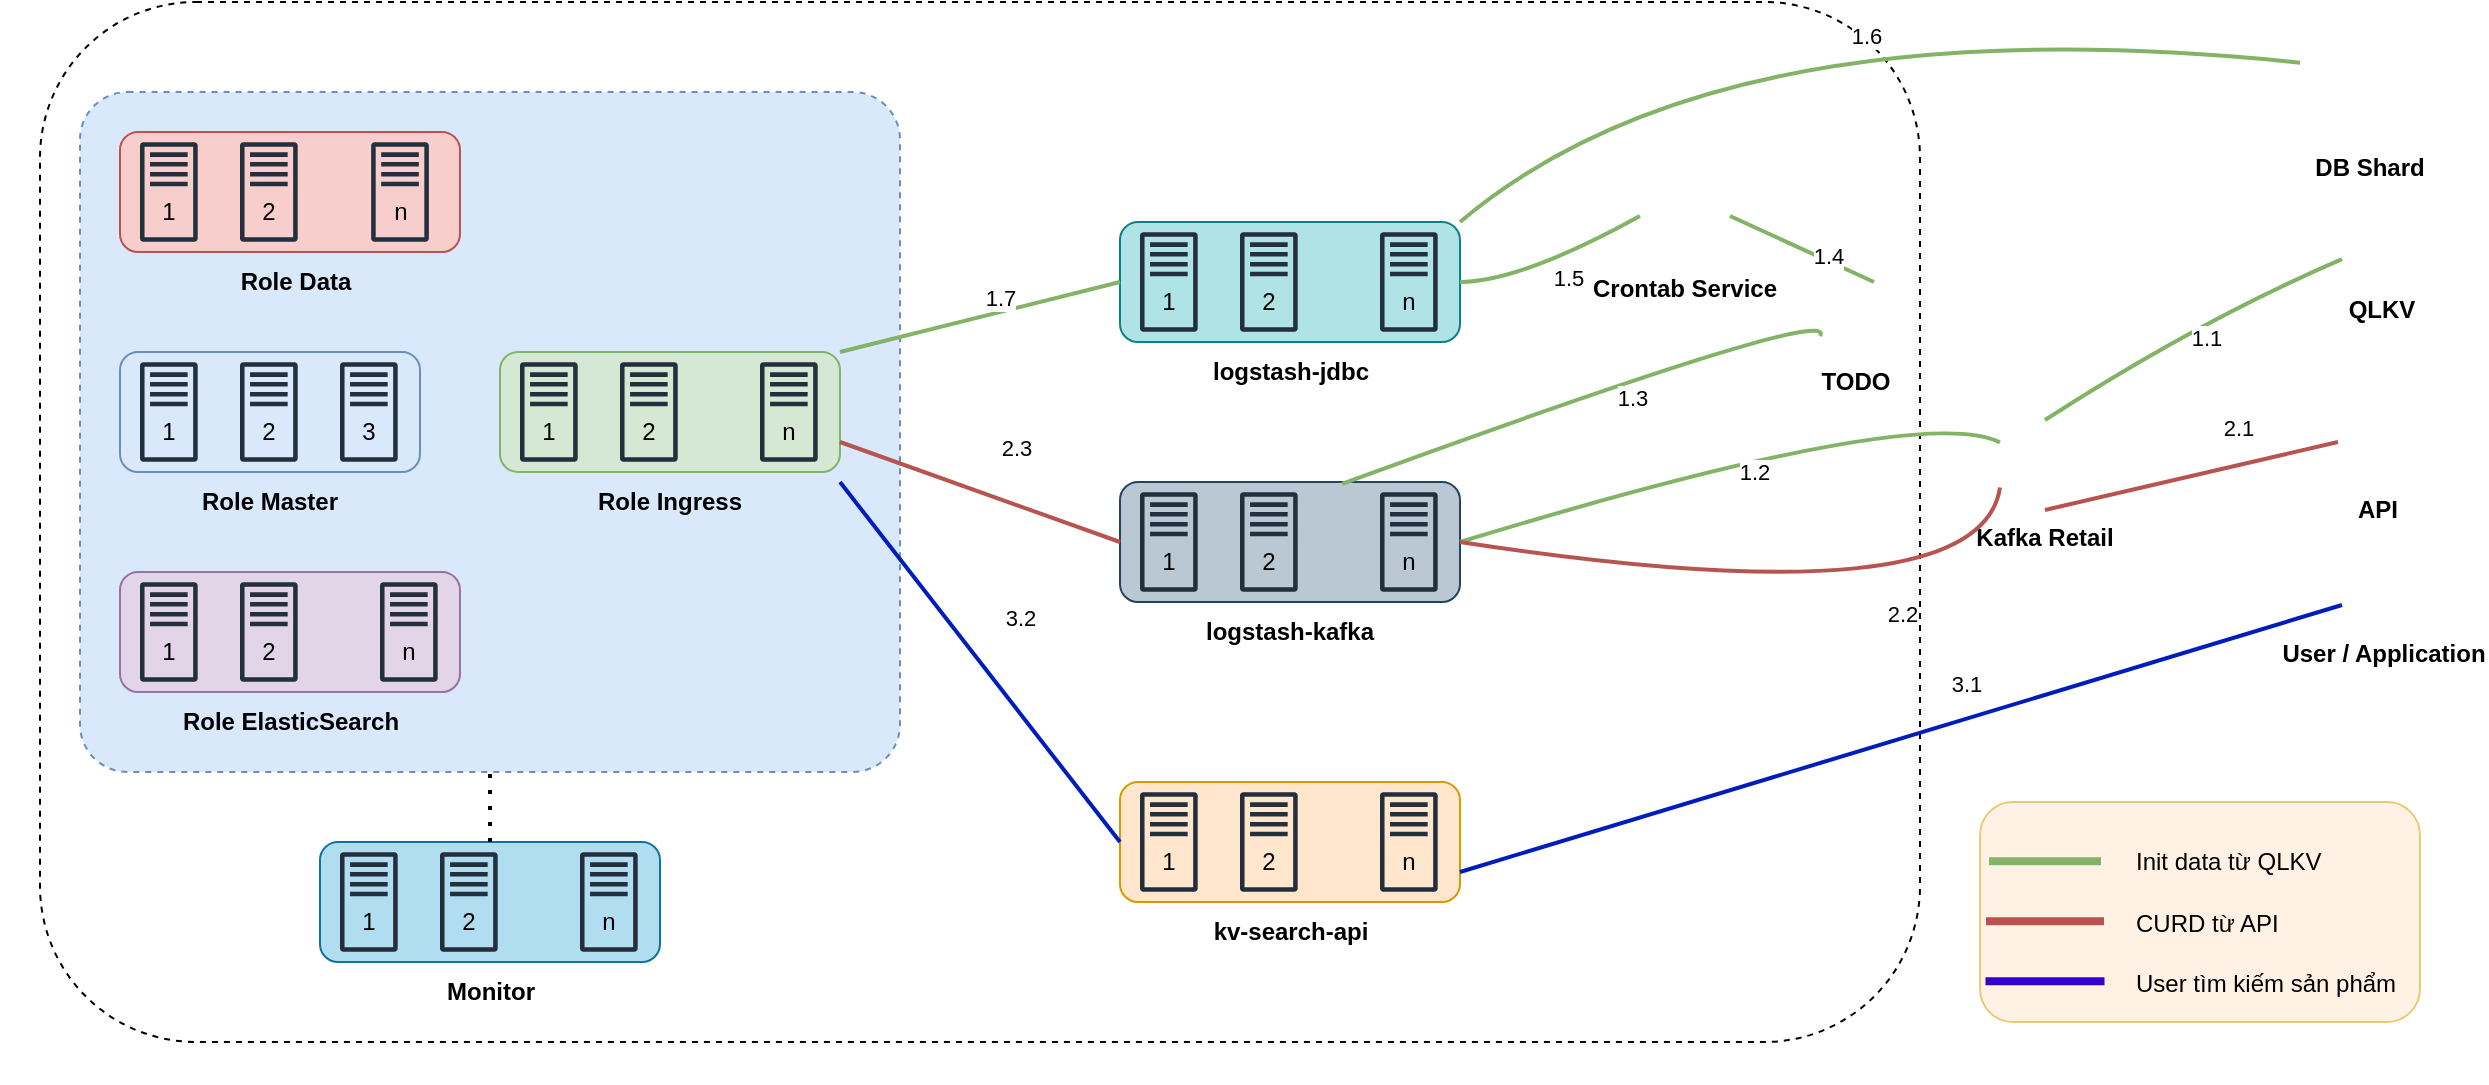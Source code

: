 <mxfile version="24.8.3" pages="2">
  <diagram name="Infrastructure" id="tSw_nZBupSeZd47YfLvn">
    <mxGraphModel dx="1661" dy="2066" grid="0" gridSize="10" guides="1" tooltips="1" connect="1" arrows="1" fold="1" page="0" pageScale="1" pageWidth="827" pageHeight="1169" math="0" shadow="0">
      <root>
        <mxCell id="0" />
        <mxCell id="1" parent="0" />
        <mxCell id="2Rco2yREbGb82YImQav0-1" value="" style="rounded=1;whiteSpace=wrap;html=1;fillColor=#ffe6cc;strokeColor=#d79b00;opacity=50;" vertex="1" parent="1">
          <mxGeometry x="1040" y="-660" width="220" height="110" as="geometry" />
        </mxCell>
        <mxCell id="RZtxnzY7pTyppZoMO2vo-1" value="" style="rounded=1;whiteSpace=wrap;html=1;dashed=1;fillColor=none;" parent="1" vertex="1">
          <mxGeometry x="70" y="-1060" width="940" height="520" as="geometry" />
        </mxCell>
        <mxCell id="KHzdXOkS118kzX2NRqfI-4" value="" style="rounded=1;whiteSpace=wrap;html=1;dashed=1;arcSize=7;fillColor=#dae8fc;strokeColor=#6c8ebf;" parent="1" vertex="1">
          <mxGeometry x="90" y="-1015" width="410" height="340" as="geometry" />
        </mxCell>
        <mxCell id="8OtFmosBrlprI2sc53SW-31" value="" style="group" parent="1" vertex="1" connectable="0">
          <mxGeometry x="110" y="-995" width="180" height="90" as="geometry" />
        </mxCell>
        <mxCell id="8OtFmosBrlprI2sc53SW-26" value="" style="rounded=1;whiteSpace=wrap;html=1;fillColor=#f8cecc;strokeColor=#b85450;container=0;" parent="8OtFmosBrlprI2sc53SW-31" vertex="1">
          <mxGeometry width="170" height="60" as="geometry" />
        </mxCell>
        <mxCell id="8OtFmosBrlprI2sc53SW-10" value="" style="sketch=0;outlineConnect=0;fontColor=#232F3E;gradientColor=none;fillColor=#232F3D;strokeColor=none;dashed=0;verticalLabelPosition=bottom;verticalAlign=top;align=center;html=1;fontSize=12;fontStyle=0;aspect=fixed;pointerEvents=1;shape=mxgraph.aws4.traditional_server;container=0;" parent="8OtFmosBrlprI2sc53SW-31" vertex="1">
          <mxGeometry x="60" y="5" width="28.85" height="50" as="geometry" />
        </mxCell>
        <mxCell id="8OtFmosBrlprI2sc53SW-18" value="2" style="text;html=1;align=center;verticalAlign=middle;whiteSpace=wrap;rounded=0;container=0;" parent="8OtFmosBrlprI2sc53SW-31" vertex="1">
          <mxGeometry x="62.92" y="25" width="23" height="30" as="geometry" />
        </mxCell>
        <mxCell id="8OtFmosBrlprI2sc53SW-27" value="Role Data" style="text;html=1;align=center;verticalAlign=middle;whiteSpace=wrap;rounded=0;fontStyle=1" parent="8OtFmosBrlprI2sc53SW-31" vertex="1">
          <mxGeometry x="50.0" y="60" width="75.58" height="30" as="geometry" />
        </mxCell>
        <mxCell id="8OtFmosBrlprI2sc53SW-11" value="" style="sketch=0;outlineConnect=0;fontColor=#232F3E;gradientColor=none;fillColor=#232F3D;strokeColor=none;dashed=0;verticalLabelPosition=bottom;verticalAlign=top;align=center;html=1;fontSize=12;fontStyle=0;aspect=fixed;pointerEvents=1;shape=mxgraph.aws4.traditional_server;container=0;" parent="8OtFmosBrlprI2sc53SW-31" vertex="1">
          <mxGeometry x="10" y="5" width="28.85" height="50" as="geometry" />
        </mxCell>
        <mxCell id="8OtFmosBrlprI2sc53SW-12" value="" style="sketch=0;outlineConnect=0;fontColor=#232F3E;gradientColor=none;fillColor=#232F3D;strokeColor=none;dashed=0;verticalLabelPosition=bottom;verticalAlign=top;align=center;html=1;fontSize=12;fontStyle=0;aspect=fixed;pointerEvents=1;shape=mxgraph.aws4.traditional_server;container=0;" parent="8OtFmosBrlprI2sc53SW-31" vertex="1">
          <mxGeometry x="125.58" y="5" width="28.85" height="50" as="geometry" />
        </mxCell>
        <mxCell id="8OtFmosBrlprI2sc53SW-19" value="n" style="text;html=1;align=center;verticalAlign=middle;whiteSpace=wrap;rounded=0;container=0;" parent="8OtFmosBrlprI2sc53SW-31" vertex="1">
          <mxGeometry x="128.5" y="25" width="23" height="30" as="geometry" />
        </mxCell>
        <mxCell id="8OtFmosBrlprI2sc53SW-17" value="1" style="text;html=1;align=center;verticalAlign=middle;whiteSpace=wrap;rounded=0;container=0;" parent="8OtFmosBrlprI2sc53SW-31" vertex="1">
          <mxGeometry x="12.93" y="25" width="23" height="30" as="geometry" />
        </mxCell>
        <mxCell id="8OtFmosBrlprI2sc53SW-33" value="" style="group" parent="1" vertex="1" connectable="0">
          <mxGeometry x="300" y="-885" width="170" height="90" as="geometry" />
        </mxCell>
        <mxCell id="8OtFmosBrlprI2sc53SW-8" value="Role Ingress" style="text;html=1;align=center;verticalAlign=middle;whiteSpace=wrap;rounded=0;fontStyle=1" parent="8OtFmosBrlprI2sc53SW-33" vertex="1">
          <mxGeometry x="47.21" y="60" width="75.58" height="30" as="geometry" />
        </mxCell>
        <mxCell id="8OtFmosBrlprI2sc53SW-7" value="" style="rounded=1;whiteSpace=wrap;html=1;fillColor=#d5e8d4;strokeColor=#82b366;" parent="8OtFmosBrlprI2sc53SW-33" vertex="1">
          <mxGeometry width="170" height="60" as="geometry" />
        </mxCell>
        <mxCell id="8OtFmosBrlprI2sc53SW-1" value="" style="sketch=0;outlineConnect=0;fontColor=#232F3E;gradientColor=none;fillColor=#232F3D;strokeColor=none;dashed=0;verticalLabelPosition=bottom;verticalAlign=top;align=center;html=1;fontSize=12;fontStyle=0;aspect=fixed;pointerEvents=1;shape=mxgraph.aws4.traditional_server;" parent="8OtFmosBrlprI2sc53SW-33" vertex="1">
          <mxGeometry x="10.0" y="5" width="28.85" height="50" as="geometry" />
        </mxCell>
        <mxCell id="8OtFmosBrlprI2sc53SW-3" value="" style="sketch=0;outlineConnect=0;fontColor=#232F3E;gradientColor=none;fillColor=#232F3D;strokeColor=none;dashed=0;verticalLabelPosition=bottom;verticalAlign=top;align=center;html=1;fontSize=12;fontStyle=0;aspect=fixed;pointerEvents=1;shape=mxgraph.aws4.traditional_server;" parent="8OtFmosBrlprI2sc53SW-33" vertex="1">
          <mxGeometry x="60.0" y="5" width="28.85" height="50" as="geometry" />
        </mxCell>
        <mxCell id="8OtFmosBrlprI2sc53SW-4" value="" style="sketch=0;outlineConnect=0;fontColor=#232F3E;gradientColor=none;fillColor=#232F3D;strokeColor=none;dashed=0;verticalLabelPosition=bottom;verticalAlign=top;align=center;html=1;fontSize=12;fontStyle=0;aspect=fixed;pointerEvents=1;shape=mxgraph.aws4.traditional_server;" parent="8OtFmosBrlprI2sc53SW-33" vertex="1">
          <mxGeometry x="130" y="5" width="28.85" height="50" as="geometry" />
        </mxCell>
        <mxCell id="8OtFmosBrlprI2sc53SW-28" value="1" style="text;html=1;align=center;verticalAlign=middle;whiteSpace=wrap;rounded=0;" parent="8OtFmosBrlprI2sc53SW-33" vertex="1">
          <mxGeometry x="12.92" y="25" width="23" height="30" as="geometry" />
        </mxCell>
        <mxCell id="8OtFmosBrlprI2sc53SW-29" value="2" style="text;html=1;align=center;verticalAlign=middle;whiteSpace=wrap;rounded=0;" parent="8OtFmosBrlprI2sc53SW-33" vertex="1">
          <mxGeometry x="62.92" y="25" width="23" height="30" as="geometry" />
        </mxCell>
        <mxCell id="8OtFmosBrlprI2sc53SW-30" value="n" style="text;html=1;align=center;verticalAlign=middle;whiteSpace=wrap;rounded=0;" parent="8OtFmosBrlprI2sc53SW-33" vertex="1">
          <mxGeometry x="132.93" y="25" width="23" height="30" as="geometry" />
        </mxCell>
        <mxCell id="Txqnq7B-p5NhJyi0DV6z-1" value="" style="group" parent="1" vertex="1" connectable="0">
          <mxGeometry x="110" y="-885" width="150" height="90" as="geometry" />
        </mxCell>
        <mxCell id="Txqnq7B-p5NhJyi0DV6z-2" value="Role Master" style="text;html=1;align=center;verticalAlign=middle;whiteSpace=wrap;rounded=0;fontStyle=1" parent="Txqnq7B-p5NhJyi0DV6z-1" vertex="1">
          <mxGeometry x="37.21" y="60" width="75.58" height="30" as="geometry" />
        </mxCell>
        <mxCell id="Txqnq7B-p5NhJyi0DV6z-3" value="" style="rounded=1;whiteSpace=wrap;html=1;fillColor=#dae8fc;strokeColor=#6c8ebf;" parent="Txqnq7B-p5NhJyi0DV6z-1" vertex="1">
          <mxGeometry width="150" height="60" as="geometry" />
        </mxCell>
        <mxCell id="Txqnq7B-p5NhJyi0DV6z-4" value="" style="sketch=0;outlineConnect=0;fontColor=#232F3E;gradientColor=none;fillColor=#232F3D;strokeColor=none;dashed=0;verticalLabelPosition=bottom;verticalAlign=top;align=center;html=1;fontSize=12;fontStyle=0;aspect=fixed;pointerEvents=1;shape=mxgraph.aws4.traditional_server;" parent="Txqnq7B-p5NhJyi0DV6z-1" vertex="1">
          <mxGeometry x="10.0" y="5" width="28.85" height="50" as="geometry" />
        </mxCell>
        <mxCell id="Txqnq7B-p5NhJyi0DV6z-5" value="" style="sketch=0;outlineConnect=0;fontColor=#232F3E;gradientColor=none;fillColor=#232F3D;strokeColor=none;dashed=0;verticalLabelPosition=bottom;verticalAlign=top;align=center;html=1;fontSize=12;fontStyle=0;aspect=fixed;pointerEvents=1;shape=mxgraph.aws4.traditional_server;" parent="Txqnq7B-p5NhJyi0DV6z-1" vertex="1">
          <mxGeometry x="60.0" y="5" width="28.85" height="50" as="geometry" />
        </mxCell>
        <mxCell id="Txqnq7B-p5NhJyi0DV6z-6" value="" style="sketch=0;outlineConnect=0;fontColor=#232F3E;gradientColor=none;fillColor=#232F3D;strokeColor=none;dashed=0;verticalLabelPosition=bottom;verticalAlign=top;align=center;html=1;fontSize=12;fontStyle=0;aspect=fixed;pointerEvents=1;shape=mxgraph.aws4.traditional_server;" parent="Txqnq7B-p5NhJyi0DV6z-1" vertex="1">
          <mxGeometry x="110" y="5" width="28.85" height="50" as="geometry" />
        </mxCell>
        <mxCell id="Txqnq7B-p5NhJyi0DV6z-7" value="1" style="text;html=1;align=center;verticalAlign=middle;whiteSpace=wrap;rounded=0;" parent="Txqnq7B-p5NhJyi0DV6z-1" vertex="1">
          <mxGeometry x="12.92" y="25" width="23" height="30" as="geometry" />
        </mxCell>
        <mxCell id="Txqnq7B-p5NhJyi0DV6z-8" value="2" style="text;html=1;align=center;verticalAlign=middle;whiteSpace=wrap;rounded=0;" parent="Txqnq7B-p5NhJyi0DV6z-1" vertex="1">
          <mxGeometry x="62.92" y="25" width="23" height="30" as="geometry" />
        </mxCell>
        <mxCell id="Txqnq7B-p5NhJyi0DV6z-9" value="3" style="text;html=1;align=center;verticalAlign=middle;whiteSpace=wrap;rounded=0;" parent="Txqnq7B-p5NhJyi0DV6z-1" vertex="1">
          <mxGeometry x="112.93" y="25" width="23" height="30" as="geometry" />
        </mxCell>
        <mxCell id="Txqnq7B-p5NhJyi0DV6z-10" value="" style="group" parent="1" vertex="1" connectable="0">
          <mxGeometry x="110" y="-775" width="170" height="90" as="geometry" />
        </mxCell>
        <mxCell id="Txqnq7B-p5NhJyi0DV6z-11" value="Role ElasticSearch" style="text;html=1;align=center;verticalAlign=middle;whiteSpace=wrap;rounded=0;fontStyle=1" parent="Txqnq7B-p5NhJyi0DV6z-10" vertex="1">
          <mxGeometry x="28.61" y="60" width="112.79" height="30" as="geometry" />
        </mxCell>
        <mxCell id="Txqnq7B-p5NhJyi0DV6z-12" value="" style="rounded=1;whiteSpace=wrap;html=1;fillColor=#e1d5e7;strokeColor=#9673a6;" parent="Txqnq7B-p5NhJyi0DV6z-10" vertex="1">
          <mxGeometry width="170" height="60" as="geometry" />
        </mxCell>
        <mxCell id="Txqnq7B-p5NhJyi0DV6z-13" value="" style="sketch=0;outlineConnect=0;fontColor=#232F3E;gradientColor=none;fillColor=#232F3D;strokeColor=none;dashed=0;verticalLabelPosition=bottom;verticalAlign=top;align=center;html=1;fontSize=12;fontStyle=0;aspect=fixed;pointerEvents=1;shape=mxgraph.aws4.traditional_server;" parent="Txqnq7B-p5NhJyi0DV6z-10" vertex="1">
          <mxGeometry x="10.0" y="5" width="28.85" height="50" as="geometry" />
        </mxCell>
        <mxCell id="Txqnq7B-p5NhJyi0DV6z-14" value="" style="sketch=0;outlineConnect=0;fontColor=#232F3E;gradientColor=none;fillColor=#232F3D;strokeColor=none;dashed=0;verticalLabelPosition=bottom;verticalAlign=top;align=center;html=1;fontSize=12;fontStyle=0;aspect=fixed;pointerEvents=1;shape=mxgraph.aws4.traditional_server;" parent="Txqnq7B-p5NhJyi0DV6z-10" vertex="1">
          <mxGeometry x="60.0" y="5" width="28.85" height="50" as="geometry" />
        </mxCell>
        <mxCell id="Txqnq7B-p5NhJyi0DV6z-15" value="" style="sketch=0;outlineConnect=0;fontColor=#232F3E;gradientColor=none;fillColor=#232F3D;strokeColor=none;dashed=0;verticalLabelPosition=bottom;verticalAlign=top;align=center;html=1;fontSize=12;fontStyle=0;aspect=fixed;pointerEvents=1;shape=mxgraph.aws4.traditional_server;" parent="Txqnq7B-p5NhJyi0DV6z-10" vertex="1">
          <mxGeometry x="130" y="5" width="28.85" height="50" as="geometry" />
        </mxCell>
        <mxCell id="Txqnq7B-p5NhJyi0DV6z-16" value="1" style="text;html=1;align=center;verticalAlign=middle;whiteSpace=wrap;rounded=0;" parent="Txqnq7B-p5NhJyi0DV6z-10" vertex="1">
          <mxGeometry x="12.92" y="25" width="23" height="30" as="geometry" />
        </mxCell>
        <mxCell id="Txqnq7B-p5NhJyi0DV6z-17" value="2" style="text;html=1;align=center;verticalAlign=middle;whiteSpace=wrap;rounded=0;" parent="Txqnq7B-p5NhJyi0DV6z-10" vertex="1">
          <mxGeometry x="62.92" y="25" width="23" height="30" as="geometry" />
        </mxCell>
        <mxCell id="Txqnq7B-p5NhJyi0DV6z-18" value="n" style="text;html=1;align=center;verticalAlign=middle;whiteSpace=wrap;rounded=0;" parent="Txqnq7B-p5NhJyi0DV6z-10" vertex="1">
          <mxGeometry x="132.93" y="25" width="23" height="30" as="geometry" />
        </mxCell>
        <mxCell id="Txqnq7B-p5NhJyi0DV6z-19" value="" style="group" parent="1" vertex="1" connectable="0">
          <mxGeometry x="610" y="-670" width="170" height="90" as="geometry" />
        </mxCell>
        <mxCell id="Txqnq7B-p5NhJyi0DV6z-20" value="kv-search-api" style="text;html=1;align=center;verticalAlign=middle;whiteSpace=wrap;rounded=0;fontStyle=1" parent="Txqnq7B-p5NhJyi0DV6z-19" vertex="1">
          <mxGeometry x="43.6" y="60" width="82.79" height="30" as="geometry" />
        </mxCell>
        <mxCell id="Txqnq7B-p5NhJyi0DV6z-21" value="" style="rounded=1;whiteSpace=wrap;html=1;fillColor=#ffe6cc;strokeColor=#d79b00;" parent="Txqnq7B-p5NhJyi0DV6z-19" vertex="1">
          <mxGeometry width="170" height="60" as="geometry" />
        </mxCell>
        <mxCell id="Txqnq7B-p5NhJyi0DV6z-22" value="" style="sketch=0;outlineConnect=0;fontColor=#232F3E;gradientColor=none;fillColor=#232F3D;strokeColor=none;dashed=0;verticalLabelPosition=bottom;verticalAlign=top;align=center;html=1;fontSize=12;fontStyle=0;aspect=fixed;pointerEvents=1;shape=mxgraph.aws4.traditional_server;" parent="Txqnq7B-p5NhJyi0DV6z-19" vertex="1">
          <mxGeometry x="10.0" y="5" width="28.85" height="50" as="geometry" />
        </mxCell>
        <mxCell id="Txqnq7B-p5NhJyi0DV6z-23" value="" style="sketch=0;outlineConnect=0;fontColor=#232F3E;gradientColor=none;fillColor=#232F3D;strokeColor=none;dashed=0;verticalLabelPosition=bottom;verticalAlign=top;align=center;html=1;fontSize=12;fontStyle=0;aspect=fixed;pointerEvents=1;shape=mxgraph.aws4.traditional_server;" parent="Txqnq7B-p5NhJyi0DV6z-19" vertex="1">
          <mxGeometry x="60.0" y="5" width="28.85" height="50" as="geometry" />
        </mxCell>
        <mxCell id="Txqnq7B-p5NhJyi0DV6z-24" value="" style="sketch=0;outlineConnect=0;fontColor=#232F3E;gradientColor=none;fillColor=#232F3D;strokeColor=none;dashed=0;verticalLabelPosition=bottom;verticalAlign=top;align=center;html=1;fontSize=12;fontStyle=0;aspect=fixed;pointerEvents=1;shape=mxgraph.aws4.traditional_server;" parent="Txqnq7B-p5NhJyi0DV6z-19" vertex="1">
          <mxGeometry x="130" y="5" width="28.85" height="50" as="geometry" />
        </mxCell>
        <mxCell id="Txqnq7B-p5NhJyi0DV6z-25" value="1" style="text;html=1;align=center;verticalAlign=middle;whiteSpace=wrap;rounded=0;" parent="Txqnq7B-p5NhJyi0DV6z-19" vertex="1">
          <mxGeometry x="12.92" y="25" width="23" height="30" as="geometry" />
        </mxCell>
        <mxCell id="Txqnq7B-p5NhJyi0DV6z-26" value="2" style="text;html=1;align=center;verticalAlign=middle;whiteSpace=wrap;rounded=0;" parent="Txqnq7B-p5NhJyi0DV6z-19" vertex="1">
          <mxGeometry x="62.92" y="25" width="23" height="30" as="geometry" />
        </mxCell>
        <mxCell id="Txqnq7B-p5NhJyi0DV6z-27" value="n" style="text;html=1;align=center;verticalAlign=middle;whiteSpace=wrap;rounded=0;" parent="Txqnq7B-p5NhJyi0DV6z-19" vertex="1">
          <mxGeometry x="132.93" y="25" width="23" height="30" as="geometry" />
        </mxCell>
        <mxCell id="Txqnq7B-p5NhJyi0DV6z-28" value="" style="group" parent="1" vertex="1" connectable="0">
          <mxGeometry x="610" y="-950" width="170" height="90" as="geometry" />
        </mxCell>
        <mxCell id="Txqnq7B-p5NhJyi0DV6z-29" value="logstash-jdbc" style="text;html=1;align=center;verticalAlign=middle;whiteSpace=wrap;rounded=0;fontStyle=1" parent="Txqnq7B-p5NhJyi0DV6z-28" vertex="1">
          <mxGeometry x="43.6" y="60" width="82.79" height="30" as="geometry" />
        </mxCell>
        <mxCell id="Txqnq7B-p5NhJyi0DV6z-30" value="" style="rounded=1;whiteSpace=wrap;html=1;fillColor=#b0e3e6;strokeColor=#0e8088;" parent="Txqnq7B-p5NhJyi0DV6z-28" vertex="1">
          <mxGeometry width="170" height="60" as="geometry" />
        </mxCell>
        <mxCell id="Txqnq7B-p5NhJyi0DV6z-31" value="" style="sketch=0;outlineConnect=0;fontColor=#232F3E;gradientColor=none;fillColor=#232F3D;strokeColor=none;dashed=0;verticalLabelPosition=bottom;verticalAlign=top;align=center;html=1;fontSize=12;fontStyle=0;aspect=fixed;pointerEvents=1;shape=mxgraph.aws4.traditional_server;" parent="Txqnq7B-p5NhJyi0DV6z-28" vertex="1">
          <mxGeometry x="10.0" y="5" width="28.85" height="50" as="geometry" />
        </mxCell>
        <mxCell id="Txqnq7B-p5NhJyi0DV6z-32" value="" style="sketch=0;outlineConnect=0;fontColor=#232F3E;gradientColor=none;fillColor=#232F3D;strokeColor=none;dashed=0;verticalLabelPosition=bottom;verticalAlign=top;align=center;html=1;fontSize=12;fontStyle=0;aspect=fixed;pointerEvents=1;shape=mxgraph.aws4.traditional_server;" parent="Txqnq7B-p5NhJyi0DV6z-28" vertex="1">
          <mxGeometry x="60.0" y="5" width="28.85" height="50" as="geometry" />
        </mxCell>
        <mxCell id="Txqnq7B-p5NhJyi0DV6z-33" value="" style="sketch=0;outlineConnect=0;fontColor=#232F3E;gradientColor=none;fillColor=#232F3D;strokeColor=none;dashed=0;verticalLabelPosition=bottom;verticalAlign=top;align=center;html=1;fontSize=12;fontStyle=0;aspect=fixed;pointerEvents=1;shape=mxgraph.aws4.traditional_server;" parent="Txqnq7B-p5NhJyi0DV6z-28" vertex="1">
          <mxGeometry x="130" y="5" width="28.85" height="50" as="geometry" />
        </mxCell>
        <mxCell id="Txqnq7B-p5NhJyi0DV6z-34" value="1" style="text;html=1;align=center;verticalAlign=middle;whiteSpace=wrap;rounded=0;" parent="Txqnq7B-p5NhJyi0DV6z-28" vertex="1">
          <mxGeometry x="12.92" y="25" width="23" height="30" as="geometry" />
        </mxCell>
        <mxCell id="Txqnq7B-p5NhJyi0DV6z-35" value="2" style="text;html=1;align=center;verticalAlign=middle;whiteSpace=wrap;rounded=0;" parent="Txqnq7B-p5NhJyi0DV6z-28" vertex="1">
          <mxGeometry x="62.92" y="25" width="23" height="30" as="geometry" />
        </mxCell>
        <mxCell id="Txqnq7B-p5NhJyi0DV6z-36" value="n" style="text;html=1;align=center;verticalAlign=middle;whiteSpace=wrap;rounded=0;" parent="Txqnq7B-p5NhJyi0DV6z-28" vertex="1">
          <mxGeometry x="132.93" y="25" width="23" height="30" as="geometry" />
        </mxCell>
        <mxCell id="Txqnq7B-p5NhJyi0DV6z-37" value="" style="group" parent="1" vertex="1" connectable="0">
          <mxGeometry x="610" y="-820" width="170" height="90" as="geometry" />
        </mxCell>
        <mxCell id="Txqnq7B-p5NhJyi0DV6z-38" value="logstash-kafka" style="text;html=1;align=center;verticalAlign=middle;whiteSpace=wrap;rounded=0;fontStyle=1" parent="Txqnq7B-p5NhJyi0DV6z-37" vertex="1">
          <mxGeometry x="36.8" y="60" width="96.4" height="30" as="geometry" />
        </mxCell>
        <mxCell id="Txqnq7B-p5NhJyi0DV6z-39" value="" style="rounded=1;whiteSpace=wrap;html=1;fillColor=#bac8d3;strokeColor=#23445d;" parent="Txqnq7B-p5NhJyi0DV6z-37" vertex="1">
          <mxGeometry width="170" height="60" as="geometry" />
        </mxCell>
        <mxCell id="Txqnq7B-p5NhJyi0DV6z-40" value="" style="sketch=0;outlineConnect=0;fontColor=#232F3E;gradientColor=none;fillColor=#232F3D;strokeColor=none;dashed=0;verticalLabelPosition=bottom;verticalAlign=top;align=center;html=1;fontSize=12;fontStyle=0;aspect=fixed;pointerEvents=1;shape=mxgraph.aws4.traditional_server;" parent="Txqnq7B-p5NhJyi0DV6z-37" vertex="1">
          <mxGeometry x="10.0" y="5" width="28.85" height="50" as="geometry" />
        </mxCell>
        <mxCell id="Txqnq7B-p5NhJyi0DV6z-41" value="" style="sketch=0;outlineConnect=0;fontColor=#232F3E;gradientColor=none;fillColor=#232F3D;strokeColor=none;dashed=0;verticalLabelPosition=bottom;verticalAlign=top;align=center;html=1;fontSize=12;fontStyle=0;aspect=fixed;pointerEvents=1;shape=mxgraph.aws4.traditional_server;" parent="Txqnq7B-p5NhJyi0DV6z-37" vertex="1">
          <mxGeometry x="60.0" y="5" width="28.85" height="50" as="geometry" />
        </mxCell>
        <mxCell id="Txqnq7B-p5NhJyi0DV6z-42" value="" style="sketch=0;outlineConnect=0;fontColor=#232F3E;gradientColor=none;fillColor=#232F3D;strokeColor=none;dashed=0;verticalLabelPosition=bottom;verticalAlign=top;align=center;html=1;fontSize=12;fontStyle=0;aspect=fixed;pointerEvents=1;shape=mxgraph.aws4.traditional_server;" parent="Txqnq7B-p5NhJyi0DV6z-37" vertex="1">
          <mxGeometry x="130" y="5" width="28.85" height="50" as="geometry" />
        </mxCell>
        <mxCell id="Txqnq7B-p5NhJyi0DV6z-43" value="1" style="text;html=1;align=center;verticalAlign=middle;whiteSpace=wrap;rounded=0;" parent="Txqnq7B-p5NhJyi0DV6z-37" vertex="1">
          <mxGeometry x="12.92" y="25" width="23" height="30" as="geometry" />
        </mxCell>
        <mxCell id="Txqnq7B-p5NhJyi0DV6z-44" value="2" style="text;html=1;align=center;verticalAlign=middle;whiteSpace=wrap;rounded=0;" parent="Txqnq7B-p5NhJyi0DV6z-37" vertex="1">
          <mxGeometry x="62.92" y="25" width="23" height="30" as="geometry" />
        </mxCell>
        <mxCell id="Txqnq7B-p5NhJyi0DV6z-45" value="n" style="text;html=1;align=center;verticalAlign=middle;whiteSpace=wrap;rounded=0;" parent="Txqnq7B-p5NhJyi0DV6z-37" vertex="1">
          <mxGeometry x="132.93" y="25" width="23" height="30" as="geometry" />
        </mxCell>
        <mxCell id="Txqnq7B-p5NhJyi0DV6z-46" value="" style="group" parent="1" vertex="1" connectable="0">
          <mxGeometry x="210" y="-640" width="170" height="90" as="geometry" />
        </mxCell>
        <mxCell id="Txqnq7B-p5NhJyi0DV6z-47" value="Monitor" style="text;html=1;align=center;verticalAlign=middle;whiteSpace=wrap;rounded=0;fontStyle=1" parent="Txqnq7B-p5NhJyi0DV6z-46" vertex="1">
          <mxGeometry x="43.6" y="60" width="82.79" height="30" as="geometry" />
        </mxCell>
        <mxCell id="Txqnq7B-p5NhJyi0DV6z-48" value="" style="rounded=1;whiteSpace=wrap;html=1;fillColor=#b1ddf0;strokeColor=#10739e;" parent="Txqnq7B-p5NhJyi0DV6z-46" vertex="1">
          <mxGeometry width="170" height="60" as="geometry" />
        </mxCell>
        <mxCell id="Txqnq7B-p5NhJyi0DV6z-49" value="" style="sketch=0;outlineConnect=0;fontColor=#232F3E;gradientColor=none;fillColor=#232F3D;strokeColor=none;dashed=0;verticalLabelPosition=bottom;verticalAlign=top;align=center;html=1;fontSize=12;fontStyle=0;aspect=fixed;pointerEvents=1;shape=mxgraph.aws4.traditional_server;" parent="Txqnq7B-p5NhJyi0DV6z-46" vertex="1">
          <mxGeometry x="10.0" y="5" width="28.85" height="50" as="geometry" />
        </mxCell>
        <mxCell id="Txqnq7B-p5NhJyi0DV6z-50" value="" style="sketch=0;outlineConnect=0;fontColor=#232F3E;gradientColor=none;fillColor=#232F3D;strokeColor=none;dashed=0;verticalLabelPosition=bottom;verticalAlign=top;align=center;html=1;fontSize=12;fontStyle=0;aspect=fixed;pointerEvents=1;shape=mxgraph.aws4.traditional_server;" parent="Txqnq7B-p5NhJyi0DV6z-46" vertex="1">
          <mxGeometry x="60.0" y="5" width="28.85" height="50" as="geometry" />
        </mxCell>
        <mxCell id="Txqnq7B-p5NhJyi0DV6z-51" value="" style="sketch=0;outlineConnect=0;fontColor=#232F3E;gradientColor=none;fillColor=#232F3D;strokeColor=none;dashed=0;verticalLabelPosition=bottom;verticalAlign=top;align=center;html=1;fontSize=12;fontStyle=0;aspect=fixed;pointerEvents=1;shape=mxgraph.aws4.traditional_server;" parent="Txqnq7B-p5NhJyi0DV6z-46" vertex="1">
          <mxGeometry x="130" y="5" width="28.85" height="50" as="geometry" />
        </mxCell>
        <mxCell id="Txqnq7B-p5NhJyi0DV6z-52" value="1" style="text;html=1;align=center;verticalAlign=middle;whiteSpace=wrap;rounded=0;" parent="Txqnq7B-p5NhJyi0DV6z-46" vertex="1">
          <mxGeometry x="12.92" y="25" width="23" height="30" as="geometry" />
        </mxCell>
        <mxCell id="Txqnq7B-p5NhJyi0DV6z-53" value="2" style="text;html=1;align=center;verticalAlign=middle;whiteSpace=wrap;rounded=0;" parent="Txqnq7B-p5NhJyi0DV6z-46" vertex="1">
          <mxGeometry x="62.92" y="25" width="23" height="30" as="geometry" />
        </mxCell>
        <mxCell id="Txqnq7B-p5NhJyi0DV6z-54" value="n" style="text;html=1;align=center;verticalAlign=middle;whiteSpace=wrap;rounded=0;" parent="Txqnq7B-p5NhJyi0DV6z-46" vertex="1">
          <mxGeometry x="132.93" y="25" width="23" height="30" as="geometry" />
        </mxCell>
        <mxCell id="KHzdXOkS118kzX2NRqfI-2" value="Kafka Retail" style="shape=image;verticalLabelPosition=bottom;labelBackgroundColor=default;verticalAlign=top;aspect=fixed;imageAspect=0;image=https://www.svgrepo.com/show/353951/kafka-icon.svg;fontStyle=1" parent="1" vertex="1">
          <mxGeometry x="1050" y="-851" width="45" height="45" as="geometry" />
        </mxCell>
        <mxCell id="KHzdXOkS118kzX2NRqfI-3" value="DB Shard" style="shape=image;verticalLabelPosition=bottom;labelBackgroundColor=default;verticalAlign=top;aspect=fixed;imageAspect=0;image=https://www.svgrepo.com/show/303229/microsoft-sql-server-logo.svg;fontStyle=1" parent="1" vertex="1">
          <mxGeometry x="1200" y="-1061" width="70" height="70" as="geometry" />
        </mxCell>
        <mxCell id="KHzdXOkS118kzX2NRqfI-6" value="" style="endArrow=none;dashed=1;html=1;dashPattern=1 3;strokeWidth=2;rounded=0;exitX=0.5;exitY=0;exitDx=0;exitDy=0;entryX=0.5;entryY=1;entryDx=0;entryDy=0;" parent="1" source="Txqnq7B-p5NhJyi0DV6z-48" target="KHzdXOkS118kzX2NRqfI-4" edge="1">
          <mxGeometry width="50" height="50" relative="1" as="geometry">
            <mxPoint x="420" y="-575" as="sourcePoint" />
            <mxPoint x="470" y="-625" as="targetPoint" />
          </mxGeometry>
        </mxCell>
        <mxCell id="KHzdXOkS118kzX2NRqfI-8" value="User / Application" style="shape=image;verticalLabelPosition=bottom;labelBackgroundColor=default;verticalAlign=top;aspect=fixed;imageAspect=0;image=https://icons.veryicon.com/png/o/internet--web/prejudice/user-128.png;fontStyle=1" parent="1" vertex="1">
          <mxGeometry x="1221" y="-790" width="42" height="42" as="geometry" />
        </mxCell>
        <mxCell id="km6JIBvCDGAu3UTQly0Q-1" value="" style="shape=image;verticalLabelPosition=bottom;labelBackgroundColor=default;verticalAlign=top;aspect=fixed;imageAspect=0;image=https://static-00.iconduck.com/assets.00/elasticsearch-icon-1839x2048-s0i8mk51.png;" parent="1" vertex="1">
          <mxGeometry x="470" y="-1020" width="35.94" height="40" as="geometry" />
        </mxCell>
        <mxCell id="ENAhx03LsKg27Tk2QiRz-2" value="QLKV" style="shape=image;verticalLabelPosition=bottom;labelBackgroundColor=default;verticalAlign=top;aspect=fixed;imageAspect=0;image=https://cdn-icons-png.flaticon.com/512/4269/4269480.png;fontStyle=1" parent="1" vertex="1">
          <mxGeometry x="1221" y="-960" width="40" height="40" as="geometry" />
        </mxCell>
        <mxCell id="ENAhx03LsKg27Tk2QiRz-4" value="API" style="shape=image;verticalLabelPosition=bottom;labelBackgroundColor=default;verticalAlign=top;aspect=fixed;imageAspect=0;image=https://cdn-icons-png.flaticon.com/512/4269/4269480.png;fontStyle=1" parent="1" vertex="1">
          <mxGeometry x="1219" y="-860" width="40" height="40" as="geometry" />
        </mxCell>
        <mxCell id="ENAhx03LsKg27Tk2QiRz-5" value="Crontab Service" style="shape=image;verticalLabelPosition=bottom;labelBackgroundColor=default;verticalAlign=top;aspect=fixed;imageAspect=0;image=https://static-00.iconduck.com/assets.00/cronjob-icon-256x256-vjv1rud6.png;fontStyle=1" parent="1" vertex="1">
          <mxGeometry x="870" y="-975.5" width="45" height="45" as="geometry" />
        </mxCell>
        <mxCell id="ENAhx03LsKg27Tk2QiRz-6" value="TODO" style="shape=image;verticalLabelPosition=bottom;labelBackgroundColor=default;verticalAlign=top;aspect=fixed;imageAspect=0;image=https://cdn-icons-png.flaticon.com/512/124/124837.png;fontStyle=1" parent="1" vertex="1">
          <mxGeometry x="960" y="-920" width="36" height="36" as="geometry" />
        </mxCell>
        <mxCell id="ENAhx03LsKg27Tk2QiRz-8" value="" style="curved=1;endArrow=none;html=1;rounded=0;endFill=0;exitX=0.5;exitY=0;exitDx=0;exitDy=0;fillColor=#d5e8d4;strokeColor=#82b366;strokeWidth=2;" parent="1" source="KHzdXOkS118kzX2NRqfI-2" target="ENAhx03LsKg27Tk2QiRz-2" edge="1">
          <mxGeometry width="50" height="50" relative="1" as="geometry">
            <mxPoint x="1020" y="-781" as="sourcePoint" />
            <mxPoint x="1070" y="-831" as="targetPoint" />
            <Array as="points">
              <mxPoint x="1150" y="-901" />
            </Array>
          </mxGeometry>
        </mxCell>
        <mxCell id="ENAhx03LsKg27Tk2QiRz-10" value="1.1" style="edgeLabel;html=1;align=center;verticalAlign=middle;resizable=0;points=[];" parent="ENAhx03LsKg27Tk2QiRz-8" vertex="1" connectable="0">
          <mxGeometry x="0.057" y="-9" relative="1" as="geometry">
            <mxPoint as="offset" />
          </mxGeometry>
        </mxCell>
        <mxCell id="ENAhx03LsKg27Tk2QiRz-13" value="" style="curved=1;endArrow=none;html=1;rounded=0;endFill=0;exitX=1;exitY=0.5;exitDx=0;exitDy=0;fillColor=#d5e8d4;strokeColor=#82b366;strokeWidth=2;entryX=0;entryY=0.25;entryDx=0;entryDy=0;" parent="1" source="Txqnq7B-p5NhJyi0DV6z-39" target="KHzdXOkS118kzX2NRqfI-2" edge="1">
          <mxGeometry width="50" height="50" relative="1" as="geometry">
            <mxPoint x="878.5" y="-873" as="sourcePoint" />
            <mxPoint x="1015.5" y="-950" as="targetPoint" />
            <Array as="points">
              <mxPoint x="1010" y="-860" />
            </Array>
          </mxGeometry>
        </mxCell>
        <mxCell id="ENAhx03LsKg27Tk2QiRz-14" value="1.2" style="edgeLabel;html=1;align=center;verticalAlign=middle;resizable=0;points=[];" parent="ENAhx03LsKg27Tk2QiRz-13" vertex="1" connectable="0">
          <mxGeometry x="0.057" y="-9" relative="1" as="geometry">
            <mxPoint as="offset" />
          </mxGeometry>
        </mxCell>
        <mxCell id="ENAhx03LsKg27Tk2QiRz-15" value="" style="curved=1;endArrow=none;html=1;rounded=0;endFill=0;fillColor=#d5e8d4;strokeColor=#82b366;strokeWidth=2;exitX=0.653;exitY=0.015;exitDx=0;exitDy=0;exitPerimeter=0;entryX=0;entryY=0.75;entryDx=0;entryDy=0;" parent="1" source="Txqnq7B-p5NhJyi0DV6z-39" target="ENAhx03LsKg27Tk2QiRz-6" edge="1">
          <mxGeometry width="50" height="50" relative="1" as="geometry">
            <mxPoint x="955" y="-855" as="sourcePoint" />
            <mxPoint x="1030" y="-959" as="targetPoint" />
            <Array as="points">
              <mxPoint x="970" y="-910" />
            </Array>
          </mxGeometry>
        </mxCell>
        <mxCell id="ENAhx03LsKg27Tk2QiRz-16" value="1.3" style="edgeLabel;html=1;align=center;verticalAlign=middle;resizable=0;points=[];" parent="ENAhx03LsKg27Tk2QiRz-15" vertex="1" connectable="0">
          <mxGeometry x="0.057" y="-9" relative="1" as="geometry">
            <mxPoint as="offset" />
          </mxGeometry>
        </mxCell>
        <mxCell id="ENAhx03LsKg27Tk2QiRz-17" value="" style="curved=1;endArrow=none;html=1;rounded=0;endFill=0;fillColor=#d5e8d4;strokeColor=#82b366;strokeWidth=2;entryX=1;entryY=0.5;entryDx=0;entryDy=0;exitX=0.75;exitY=0;exitDx=0;exitDy=0;" parent="1" source="ENAhx03LsKg27Tk2QiRz-6" target="ENAhx03LsKg27Tk2QiRz-5" edge="1">
          <mxGeometry width="50" height="50" relative="1" as="geometry">
            <mxPoint x="1008" y="-961" as="sourcePoint" />
            <mxPoint x="1012" y="-1080" as="targetPoint" />
            <Array as="points" />
          </mxGeometry>
        </mxCell>
        <mxCell id="ENAhx03LsKg27Tk2QiRz-18" value="1.4" style="edgeLabel;html=1;align=center;verticalAlign=middle;resizable=0;points=[];" parent="ENAhx03LsKg27Tk2QiRz-17" vertex="1" connectable="0">
          <mxGeometry x="0.057" y="-9" relative="1" as="geometry">
            <mxPoint x="11" y="12" as="offset" />
          </mxGeometry>
        </mxCell>
        <mxCell id="ENAhx03LsKg27Tk2QiRz-19" value="" style="curved=1;endArrow=none;html=1;rounded=0;endFill=0;fillColor=#d5e8d4;strokeColor=#82b366;strokeWidth=2;entryX=0;entryY=0.5;entryDx=0;entryDy=0;exitX=1;exitY=0.5;exitDx=0;exitDy=0;" parent="1" source="Txqnq7B-p5NhJyi0DV6z-30" target="ENAhx03LsKg27Tk2QiRz-5" edge="1">
          <mxGeometry width="50" height="50" relative="1" as="geometry">
            <mxPoint x="764.5" y="-1020" as="sourcePoint" />
            <mxPoint x="757.5" y="-1120" as="targetPoint" />
            <Array as="points">
              <mxPoint x="810" y="-920" />
            </Array>
          </mxGeometry>
        </mxCell>
        <mxCell id="ENAhx03LsKg27Tk2QiRz-20" value="1.5" style="edgeLabel;html=1;align=center;verticalAlign=middle;resizable=0;points=[];" parent="ENAhx03LsKg27Tk2QiRz-19" vertex="1" connectable="0">
          <mxGeometry x="0.057" y="-9" relative="1" as="geometry">
            <mxPoint as="offset" />
          </mxGeometry>
        </mxCell>
        <mxCell id="ENAhx03LsKg27Tk2QiRz-21" value="" style="curved=1;endArrow=none;html=1;rounded=0;endFill=0;fillColor=#d5e8d4;strokeColor=#82b366;strokeWidth=2;exitX=1;exitY=0;exitDx=0;exitDy=0;" parent="1" source="Txqnq7B-p5NhJyi0DV6z-30" target="KHzdXOkS118kzX2NRqfI-3" edge="1">
          <mxGeometry width="50" height="50" relative="1" as="geometry">
            <mxPoint x="725" y="-1005" as="sourcePoint" />
            <mxPoint x="845" y="-1105" as="targetPoint" />
            <Array as="points">
              <mxPoint x="910" y="-1060" />
            </Array>
          </mxGeometry>
        </mxCell>
        <mxCell id="ENAhx03LsKg27Tk2QiRz-22" value="1.6" style="edgeLabel;html=1;align=center;verticalAlign=middle;resizable=0;points=[];" parent="ENAhx03LsKg27Tk2QiRz-21" vertex="1" connectable="0">
          <mxGeometry x="0.057" y="-9" relative="1" as="geometry">
            <mxPoint as="offset" />
          </mxGeometry>
        </mxCell>
        <mxCell id="ENAhx03LsKg27Tk2QiRz-23" value="" style="curved=1;endArrow=none;html=1;rounded=0;endFill=0;fillColor=#d5e8d4;strokeColor=#82b366;strokeWidth=2;exitX=0;exitY=0.5;exitDx=0;exitDy=0;entryX=1;entryY=0;entryDx=0;entryDy=0;" parent="1" source="Txqnq7B-p5NhJyi0DV6z-30" target="8OtFmosBrlprI2sc53SW-7" edge="1">
          <mxGeometry width="50" height="50" relative="1" as="geometry">
            <mxPoint x="630" y="-979" as="sourcePoint" />
            <mxPoint x="525" y="-1044" as="targetPoint" />
            <Array as="points" />
          </mxGeometry>
        </mxCell>
        <mxCell id="ENAhx03LsKg27Tk2QiRz-24" value="1.7" style="edgeLabel;html=1;align=center;verticalAlign=middle;resizable=0;points=[];" parent="ENAhx03LsKg27Tk2QiRz-23" vertex="1" connectable="0">
          <mxGeometry x="0.057" y="-9" relative="1" as="geometry">
            <mxPoint x="16" y="-2" as="offset" />
          </mxGeometry>
        </mxCell>
        <mxCell id="ENAhx03LsKg27Tk2QiRz-25" value="" style="curved=1;endArrow=none;html=1;rounded=0;endFill=0;exitX=0.5;exitY=1;exitDx=0;exitDy=0;fillColor=#f8cecc;strokeColor=#b85450;strokeWidth=2;entryX=0;entryY=0.5;entryDx=0;entryDy=0;" parent="1" source="KHzdXOkS118kzX2NRqfI-2" target="ENAhx03LsKg27Tk2QiRz-4" edge="1">
          <mxGeometry width="50" height="50" relative="1" as="geometry">
            <mxPoint x="1009" y="-660.5" as="sourcePoint" />
            <mxPoint x="1136" y="-731.5" as="targetPoint" />
            <Array as="points" />
          </mxGeometry>
        </mxCell>
        <mxCell id="ENAhx03LsKg27Tk2QiRz-26" value="2.1" style="edgeLabel;html=1;align=center;verticalAlign=middle;resizable=0;points=[];" parent="ENAhx03LsKg27Tk2QiRz-25" vertex="1" connectable="0">
          <mxGeometry x="0.057" y="-9" relative="1" as="geometry">
            <mxPoint x="17" y="-32" as="offset" />
          </mxGeometry>
        </mxCell>
        <mxCell id="ENAhx03LsKg27Tk2QiRz-27" value="" style="curved=1;endArrow=none;html=1;rounded=0;endFill=0;exitX=1;exitY=0.5;exitDx=0;exitDy=0;fillColor=#f8cecc;strokeColor=#b85450;strokeWidth=2;entryX=0;entryY=0.75;entryDx=0;entryDy=0;" parent="1" source="Txqnq7B-p5NhJyi0DV6z-39" target="KHzdXOkS118kzX2NRqfI-2" edge="1">
          <mxGeometry width="50" height="50" relative="1" as="geometry">
            <mxPoint x="1010" y="-752.75" as="sourcePoint" />
            <mxPoint x="1187" y="-677.75" as="targetPoint" />
            <Array as="points">
              <mxPoint x="1040" y="-750" />
            </Array>
          </mxGeometry>
        </mxCell>
        <mxCell id="ENAhx03LsKg27Tk2QiRz-33" value="2.2" style="edgeLabel;html=1;align=center;verticalAlign=middle;resizable=0;points=[];" parent="ENAhx03LsKg27Tk2QiRz-27" vertex="1" connectable="0">
          <mxGeometry x="0.437" relative="1" as="geometry">
            <mxPoint x="-14" as="offset" />
          </mxGeometry>
        </mxCell>
        <mxCell id="ENAhx03LsKg27Tk2QiRz-30" value="" style="curved=1;endArrow=none;html=1;rounded=0;endFill=0;fillColor=#f8cecc;strokeColor=#b85450;strokeWidth=2;entryX=0;entryY=0.5;entryDx=0;entryDy=0;" parent="1" target="Txqnq7B-p5NhJyi0DV6z-39" edge="1">
          <mxGeometry width="50" height="50" relative="1" as="geometry">
            <mxPoint x="470" y="-840" as="sourcePoint" />
            <mxPoint x="742" y="-831" as="targetPoint" />
            <Array as="points" />
          </mxGeometry>
        </mxCell>
        <mxCell id="ENAhx03LsKg27Tk2QiRz-31" value="2.3" style="edgeLabel;html=1;align=center;verticalAlign=middle;resizable=0;points=[];" parent="ENAhx03LsKg27Tk2QiRz-30" vertex="1" connectable="0">
          <mxGeometry x="0.057" y="-9" relative="1" as="geometry">
            <mxPoint x="17" y="-32" as="offset" />
          </mxGeometry>
        </mxCell>
        <mxCell id="ENAhx03LsKg27Tk2QiRz-34" value="" style="curved=1;endArrow=none;html=1;rounded=0;endFill=0;exitX=1;exitY=0.75;exitDx=0;exitDy=0;fillColor=#0050ef;strokeColor=#001DBC;strokeWidth=2;entryX=0;entryY=0.75;entryDx=0;entryDy=0;" parent="1" source="Txqnq7B-p5NhJyi0DV6z-21" target="KHzdXOkS118kzX2NRqfI-8" edge="1">
          <mxGeometry width="50" height="50" relative="1" as="geometry">
            <mxPoint x="1044" y="-660" as="sourcePoint" />
            <mxPoint x="1201" y="-605" as="targetPoint" />
            <Array as="points" />
          </mxGeometry>
        </mxCell>
        <mxCell id="ENAhx03LsKg27Tk2QiRz-35" value="3.1" style="edgeLabel;html=1;align=center;verticalAlign=middle;resizable=0;points=[];" parent="ENAhx03LsKg27Tk2QiRz-34" vertex="1" connectable="0">
          <mxGeometry x="0.057" y="-9" relative="1" as="geometry">
            <mxPoint x="17" y="-32" as="offset" />
          </mxGeometry>
        </mxCell>
        <mxCell id="ENAhx03LsKg27Tk2QiRz-36" value="" style="curved=1;endArrow=none;html=1;rounded=0;endFill=0;fillColor=#0050ef;strokeColor=#001DBC;strokeWidth=2;entryX=0;entryY=0.5;entryDx=0;entryDy=0;" parent="1" target="Txqnq7B-p5NhJyi0DV6z-21" edge="1">
          <mxGeometry width="50" height="50" relative="1" as="geometry">
            <mxPoint x="470" y="-820" as="sourcePoint" />
            <mxPoint x="810" y="-738" as="targetPoint" />
            <Array as="points" />
          </mxGeometry>
        </mxCell>
        <mxCell id="ENAhx03LsKg27Tk2QiRz-37" value="3.2" style="edgeLabel;html=1;align=center;verticalAlign=middle;resizable=0;points=[];" parent="ENAhx03LsKg27Tk2QiRz-36" vertex="1" connectable="0">
          <mxGeometry x="0.057" y="-9" relative="1" as="geometry">
            <mxPoint x="23" y="-33" as="offset" />
          </mxGeometry>
        </mxCell>
        <mxCell id="RZtxnzY7pTyppZoMO2vo-3" value="" style="shape=image;verticalLabelPosition=bottom;labelBackgroundColor=default;verticalAlign=top;aspect=fixed;imageAspect=0;image=https://raw.githubusercontent.com/docker-library/docs/471fa6e4cb58062ccbf91afc111980f9c7004981/swarm/logo.png;" parent="1" vertex="1">
          <mxGeometry x="50" y="-610" width="108.45" height="90.23" as="geometry" />
        </mxCell>
        <mxCell id="RZtxnzY7pTyppZoMO2vo-5" value="" style="endArrow=none;html=1;rounded=0;fillColor=#d5e8d4;strokeColor=#82b366;strokeWidth=4;" parent="1" edge="1">
          <mxGeometry width="50" height="50" relative="1" as="geometry">
            <mxPoint x="1044.5" y="-630.37" as="sourcePoint" />
            <mxPoint x="1100.5" y="-630.37" as="targetPoint" />
          </mxGeometry>
        </mxCell>
        <mxCell id="RZtxnzY7pTyppZoMO2vo-6" value="Init data từ QLKV" style="text;html=1;align=left;verticalAlign=middle;whiteSpace=wrap;rounded=0;fontStyle=0" parent="1" vertex="1">
          <mxGeometry x="1116" y="-645" width="125" height="30" as="geometry" />
        </mxCell>
        <mxCell id="RZtxnzY7pTyppZoMO2vo-8" value="CURD từ API" style="text;html=1;align=left;verticalAlign=middle;whiteSpace=wrap;rounded=0;fontStyle=0" parent="1" vertex="1">
          <mxGeometry x="1116" y="-614" width="125" height="30" as="geometry" />
        </mxCell>
        <mxCell id="RZtxnzY7pTyppZoMO2vo-9" value="" style="curved=0;endArrow=none;html=1;rounded=0;endFill=0;fillColor=#f8cecc;strokeColor=#b85450;strokeWidth=4;" parent="1" edge="1">
          <mxGeometry width="50" height="50" relative="1" as="geometry">
            <mxPoint x="1043" y="-600.37" as="sourcePoint" />
            <mxPoint x="1102" y="-600.37" as="targetPoint" />
            <Array as="points">
              <mxPoint x="1043" y="-600.37" />
            </Array>
          </mxGeometry>
        </mxCell>
        <mxCell id="RZtxnzY7pTyppZoMO2vo-12" value="" style="endArrow=none;html=1;rounded=0;fillColor=#6a00ff;strokeColor=#3700CC;strokeWidth=4;" parent="1" edge="1">
          <mxGeometry width="50" height="50" relative="1" as="geometry">
            <mxPoint x="1042.75" y="-570.37" as="sourcePoint" />
            <mxPoint x="1102.25" y="-570.37" as="targetPoint" />
          </mxGeometry>
        </mxCell>
        <mxCell id="RZtxnzY7pTyppZoMO2vo-13" value="User tìm kiếm sản phẩm" style="text;html=1;align=left;verticalAlign=middle;whiteSpace=wrap;rounded=0;fontStyle=0" parent="1" vertex="1">
          <mxGeometry x="1116" y="-584" width="165" height="30" as="geometry" />
        </mxCell>
      </root>
    </mxGraphModel>
  </diagram>
  <diagram id="E2l46ds0WWk40K14ZQXf" name="Deploy Flow">
    <mxGraphModel dx="2026" dy="1046" grid="1" gridSize="10" guides="1" tooltips="1" connect="1" arrows="1" fold="1" page="1" pageScale="1" pageWidth="827" pageHeight="1169" math="0" shadow="0">
      <root>
        <mxCell id="0" />
        <mxCell id="1" parent="0" />
        <mxCell id="9WNQ_TYWTs4sEErRZD0r-100" value="" style="rounded=1;whiteSpace=wrap;html=1;glass=0;shadow=1;sketch=1;curveFitting=1;jiggle=2;" parent="1" vertex="1">
          <mxGeometry x="560" y="180" width="130" height="50" as="geometry" />
        </mxCell>
        <mxCell id="9WNQ_TYWTs4sEErRZD0r-31" value="" style="rounded=1;whiteSpace=wrap;html=1;fillColor=#d0cee2;strokeColor=#56517e;" parent="1" vertex="1">
          <mxGeometry x="40" y="270" width="400" height="40" as="geometry" />
        </mxCell>
        <mxCell id="9WNQ_TYWTs4sEErRZD0r-32" value="" style="shape=image;verticalLabelPosition=bottom;labelBackgroundColor=default;verticalAlign=top;aspect=fixed;imageAspect=0;image=https://static-00.iconduck.com/assets.00/ansible-icon-2048x2048-mc4z634w.png;" parent="1" vertex="1">
          <mxGeometry y="270" width="40" height="40" as="geometry" />
        </mxCell>
        <UserObject label="playbook-retail-install-docker-swarm.yaml" link="playbook-retail-install-docker-swarm.yaml" id="9WNQ_TYWTs4sEErRZD0r-35">
          <mxCell style="text;whiteSpace=wrap;fontSize=20;labelBorderColor=none;textShadow=0;labelBackgroundColor=none;fontColor=default;spacingLeft=11;" parent="1" vertex="1">
            <mxGeometry x="50" y="270" width="390" height="40" as="geometry" />
          </mxCell>
        </UserObject>
        <mxCell id="9WNQ_TYWTs4sEErRZD0r-36" value="" style="shape=image;verticalLabelPosition=bottom;labelBackgroundColor=default;verticalAlign=top;aspect=fixed;imageAspect=0;image=https://cdn-icons-png.flaticon.com/512/9679/9679207.png;" parent="1" vertex="1">
          <mxGeometry x="40" y="320" width="20" height="20" as="geometry" />
        </mxCell>
        <mxCell id="9WNQ_TYWTs4sEErRZD0r-39" value="advertise_addr=enp0s8" style="text;html=1;align=left;verticalAlign=middle;whiteSpace=wrap;rounded=0;fillColor=#f5f5f5;fontColor=#333333;strokeColor=#666666;spacingLeft=3;fontSize=12;" parent="1" vertex="1">
          <mxGeometry x="70" y="315" width="210" height="25" as="geometry" />
        </mxCell>
        <mxCell id="9WNQ_TYWTs4sEErRZD0r-43" value="" style="shape=image;verticalLabelPosition=bottom;labelBackgroundColor=default;verticalAlign=top;aspect=fixed;imageAspect=0;image=https://cdn-icons-png.flaticon.com/512/9679/9679207.png;" parent="1" vertex="1">
          <mxGeometry x="40" y="355" width="20" height="20" as="geometry" />
        </mxCell>
        <mxCell id="9WNQ_TYWTs4sEErRZD0r-44" value="manager_group=retail-search-leader" style="text;html=1;align=left;verticalAlign=middle;whiteSpace=wrap;rounded=0;fillColor=#dae8fc;strokeColor=#6c8ebf;spacingLeft=3;fontSize=12;" parent="1" vertex="1">
          <mxGeometry x="70" y="350" width="210" height="25" as="geometry" />
        </mxCell>
        <mxCell id="9WNQ_TYWTs4sEErRZD0r-45" value="" style="shape=image;verticalLabelPosition=bottom;labelBackgroundColor=default;verticalAlign=top;aspect=fixed;imageAspect=0;image=https://cdn-icons-png.flaticon.com/512/9679/9679207.png;" parent="1" vertex="1">
          <mxGeometry x="40" y="395" width="20" height="20" as="geometry" />
        </mxCell>
        <mxCell id="9WNQ_TYWTs4sEErRZD0r-46" value="worker_group=retail-search-worker" style="text;html=1;align=left;verticalAlign=middle;whiteSpace=wrap;rounded=0;fillColor=#d5e8d4;strokeColor=#82b366;spacingLeft=3;fontSize=12;" parent="1" vertex="1">
          <mxGeometry x="70" y="390" width="210" height="25" as="geometry" />
        </mxCell>
        <mxCell id="9WNQ_TYWTs4sEErRZD0r-47" value="" style="rounded=1;whiteSpace=wrap;html=1;fillColor=#fad7ac;strokeColor=#b46504;" parent="1" vertex="1">
          <mxGeometry x="40" y="460" width="400" height="40" as="geometry" />
        </mxCell>
        <mxCell id="9WNQ_TYWTs4sEErRZD0r-48" value="" style="shape=image;verticalLabelPosition=bottom;labelBackgroundColor=default;verticalAlign=top;aspect=fixed;imageAspect=0;image=https://static-00.iconduck.com/assets.00/ansible-icon-2048x2048-mc4z634w.png;" parent="1" vertex="1">
          <mxGeometry y="460" width="40" height="40" as="geometry" />
        </mxCell>
        <UserObject label="playbook-retail-install-retail-search.yaml" link="playbook-retail-install-docker-swarm.yaml" id="9WNQ_TYWTs4sEErRZD0r-49">
          <mxCell style="text;whiteSpace=wrap;fontSize=20;labelBorderColor=none;textShadow=0;labelBackgroundColor=none;fontColor=default;spacingLeft=11;" parent="1" vertex="1">
            <mxGeometry x="50" y="460" width="370" height="40" as="geometry" />
          </mxCell>
        </UserObject>
        <mxCell id="9WNQ_TYWTs4sEErRZD0r-50" value="" style="shape=image;verticalLabelPosition=bottom;labelBackgroundColor=default;verticalAlign=top;aspect=fixed;imageAspect=0;image=https://cdn-icons-png.flaticon.com/512/9679/9679207.png;" parent="1" vertex="1">
          <mxGeometry x="40" y="510" width="20" height="20" as="geometry" />
        </mxCell>
        <mxCell id="9WNQ_TYWTs4sEErRZD0r-51" value="Role Default Var" style="text;html=1;align=left;verticalAlign=middle;whiteSpace=wrap;rounded=0;fillColor=#f5f5f5;fontColor=#333333;strokeColor=#666666;spacingLeft=3;fontSize=12;" parent="1" vertex="1">
          <mxGeometry x="70" y="505" width="210" height="25" as="geometry" />
        </mxCell>
        <mxCell id="9WNQ_TYWTs4sEErRZD0r-56" value="" style="shape=image;verticalLabelPosition=bottom;labelBackgroundColor=default;verticalAlign=top;aspect=fixed;imageAspect=0;image=https://uxwing.com/wp-content/themes/uxwing/download/e-commerce-currency-shopping/tag-label-red-icon.png;" parent="1" vertex="1">
          <mxGeometry x="40" y="540" width="25.5" height="25.5" as="geometry" />
        </mxCell>
        <mxCell id="9WNQ_TYWTs4sEErRZD0r-58" value="--skip-tags deploy" style="text;html=1;align=left;verticalAlign=middle;whiteSpace=wrap;rounded=0;fillColor=#e51400;strokeColor=#B20000;spacingLeft=3;fontSize=12;fontColor=#ffffff;" parent="1" vertex="1">
          <mxGeometry x="70" y="540" width="210" height="25" as="geometry" />
        </mxCell>
        <mxCell id="9WNQ_TYWTs4sEErRZD0r-59" value="" style="rounded=1;whiteSpace=wrap;html=1;fillColor=#b0e3e6;strokeColor=#0e8088;" parent="1" vertex="1">
          <mxGeometry x="40" y="610" width="400" height="40" as="geometry" />
        </mxCell>
        <mxCell id="9WNQ_TYWTs4sEErRZD0r-60" value="" style="shape=image;verticalLabelPosition=bottom;labelBackgroundColor=default;verticalAlign=top;aspect=fixed;imageAspect=0;image=https://static-00.iconduck.com/assets.00/ansible-icon-2048x2048-mc4z634w.png;" parent="1" vertex="1">
          <mxGeometry y="610" width="40" height="40" as="geometry" />
        </mxCell>
        <UserObject label="playbook-retail-install-retail-search.yaml" link="playbook-retail-install-docker-swarm.yaml" id="9WNQ_TYWTs4sEErRZD0r-61">
          <mxCell style="text;whiteSpace=wrap;fontSize=20;labelBorderColor=none;textShadow=0;labelBackgroundColor=none;fontColor=default;spacingLeft=11;" parent="1" vertex="1">
            <mxGeometry x="50" y="610" width="370" height="40" as="geometry" />
          </mxCell>
        </UserObject>
        <mxCell id="9WNQ_TYWTs4sEErRZD0r-62" value="" style="shape=image;verticalLabelPosition=bottom;labelBackgroundColor=default;verticalAlign=top;aspect=fixed;imageAspect=0;image=https://cdn-icons-png.flaticon.com/512/9679/9679207.png;" parent="1" vertex="1">
          <mxGeometry x="40" y="660" width="20" height="20" as="geometry" />
        </mxCell>
        <mxCell id="9WNQ_TYWTs4sEErRZD0r-63" value="Role Default Var" style="text;html=1;align=left;verticalAlign=middle;whiteSpace=wrap;rounded=0;fillColor=#f5f5f5;fontColor=#333333;strokeColor=#666666;spacingLeft=3;fontSize=12;" parent="1" vertex="1">
          <mxGeometry x="70" y="655" width="210" height="25" as="geometry" />
        </mxCell>
        <mxCell id="9WNQ_TYWTs4sEErRZD0r-64" value="" style="shape=image;verticalLabelPosition=bottom;labelBackgroundColor=default;verticalAlign=top;aspect=fixed;imageAspect=0;image=https://uxwing.com/wp-content/themes/uxwing/download/e-commerce-currency-shopping/tag-label-red-icon.png;fontColor=#FFFFFF;" parent="1" vertex="1">
          <mxGeometry x="40" y="690" width="25.5" height="25.5" as="geometry" />
        </mxCell>
        <mxCell id="9WNQ_TYWTs4sEErRZD0r-65" value="-t elasticsearch" style="text;html=1;align=left;verticalAlign=middle;whiteSpace=wrap;rounded=0;fillColor=#e51400;strokeColor=#B20000;spacingLeft=3;fontSize=12;fontColor=#FFFFFF;fontStyle=1" parent="1" vertex="1">
          <mxGeometry x="70" y="690" width="210" height="25" as="geometry" />
        </mxCell>
        <mxCell id="9WNQ_TYWTs4sEErRZD0r-71" value="" style="shape=image;verticalLabelPosition=bottom;labelBackgroundColor=default;verticalAlign=top;aspect=fixed;imageAspect=0;image=https://uxwing.com/wp-content/themes/uxwing/download/e-commerce-currency-shopping/tag-label-red-icon.png;fontColor=#FFFFFF;" parent="1" vertex="1">
          <mxGeometry x="40" y="730" width="25.5" height="25.5" as="geometry" />
        </mxCell>
        <mxCell id="9WNQ_TYWTs4sEErRZD0r-72" value="-t logstash-kafka" style="text;html=1;align=left;verticalAlign=middle;whiteSpace=wrap;rounded=0;fillColor=#fa6800;strokeColor=#C73500;spacingLeft=3;fontSize=12;fontColor=#FFFFFF;fontStyle=1" parent="1" vertex="1">
          <mxGeometry x="70" y="730" width="210" height="25" as="geometry" />
        </mxCell>
        <mxCell id="9WNQ_TYWTs4sEErRZD0r-74" value="" style="shape=image;verticalLabelPosition=bottom;labelBackgroundColor=default;verticalAlign=top;aspect=fixed;imageAspect=0;image=https://uxwing.com/wp-content/themes/uxwing/download/e-commerce-currency-shopping/tag-label-red-icon.png;fontColor=#FFFFFF;" parent="1" vertex="1">
          <mxGeometry x="40" y="770" width="25.5" height="25.5" as="geometry" />
        </mxCell>
        <mxCell id="9WNQ_TYWTs4sEErRZD0r-75" value="-t logstash-jdbc" style="text;html=1;align=left;verticalAlign=middle;whiteSpace=wrap;rounded=0;fillColor=#f0a30a;strokeColor=#BD7000;spacingLeft=3;fontSize=12;fontColor=#FFFFFF;fontStyle=1" parent="1" vertex="1">
          <mxGeometry x="70" y="770" width="210" height="25" as="geometry" />
        </mxCell>
        <mxCell id="9WNQ_TYWTs4sEErRZD0r-76" value="" style="shape=image;verticalLabelPosition=bottom;labelBackgroundColor=default;verticalAlign=top;aspect=fixed;imageAspect=0;image=https://uxwing.com/wp-content/themes/uxwing/download/e-commerce-currency-shopping/tag-label-red-icon.png;fontColor=#FFFFFF;" parent="1" vertex="1">
          <mxGeometry x="40" y="810" width="25.5" height="25.5" as="geometry" />
        </mxCell>
        <mxCell id="9WNQ_TYWTs4sEErRZD0r-77" value="-t monitor" style="text;html=1;align=left;verticalAlign=middle;whiteSpace=wrap;rounded=0;fillColor=#e3c800;strokeColor=#B09500;spacingLeft=3;fontSize=12;fontColor=#FFFFFF;fontStyle=1" parent="1" vertex="1">
          <mxGeometry x="70" y="810" width="210" height="25" as="geometry" />
        </mxCell>
        <mxCell id="9WNQ_TYWTs4sEErRZD0r-78" value="" style="shape=image;verticalLabelPosition=bottom;labelBackgroundColor=default;verticalAlign=top;aspect=fixed;imageAspect=0;image=https://uxwing.com/wp-content/themes/uxwing/download/e-commerce-currency-shopping/tag-label-red-icon.png;fontColor=#FFFFFF;" parent="1" vertex="1">
          <mxGeometry x="40" y="850" width="25.5" height="25.5" as="geometry" />
        </mxCell>
        <mxCell id="9WNQ_TYWTs4sEErRZD0r-79" value="-t search-api" style="text;html=1;align=left;verticalAlign=middle;whiteSpace=wrap;rounded=0;fillColor=#6d8764;strokeColor=#3A5431;spacingLeft=3;fontSize=12;fontColor=#FFFFFF;fontStyle=1" parent="1" vertex="1">
          <mxGeometry x="70" y="850" width="210" height="25" as="geometry" />
        </mxCell>
        <mxCell id="9WNQ_TYWTs4sEErRZD0r-80" value="1" style="text;html=1;align=center;verticalAlign=middle;whiteSpace=wrap;rounded=0;fillColor=#e51400;fontColor=#FFFFFF;strokeColor=#B20000;" parent="1" vertex="1">
          <mxGeometry x="290" y="695" width="26" height="20" as="geometry" />
        </mxCell>
        <mxCell id="9WNQ_TYWTs4sEErRZD0r-81" value="2" style="text;html=1;align=center;verticalAlign=middle;whiteSpace=wrap;rounded=0;fillColor=#fa6800;fontColor=#FFFFFF;strokeColor=#C73500;" parent="1" vertex="1">
          <mxGeometry x="290" y="733" width="26" height="20" as="geometry" />
        </mxCell>
        <mxCell id="9WNQ_TYWTs4sEErRZD0r-82" value="3" style="text;html=1;align=center;verticalAlign=middle;whiteSpace=wrap;rounded=0;fillColor=#f0a30a;fontColor=#000000;strokeColor=#BD7000;" parent="1" vertex="1">
          <mxGeometry x="290" y="773.5" width="26" height="20" as="geometry" />
        </mxCell>
        <mxCell id="9WNQ_TYWTs4sEErRZD0r-83" value="4" style="text;html=1;align=center;verticalAlign=middle;whiteSpace=wrap;rounded=0;fillColor=#e3c800;fontColor=#000000;strokeColor=#B09500;" parent="1" vertex="1">
          <mxGeometry x="289" y="814.5" width="26" height="20" as="geometry" />
        </mxCell>
        <mxCell id="9WNQ_TYWTs4sEErRZD0r-84" value="5" style="text;html=1;align=center;verticalAlign=middle;whiteSpace=wrap;rounded=0;fillColor=#6d8764;fontColor=#ffffff;strokeColor=#3A5431;" parent="1" vertex="1">
          <mxGeometry x="290" y="852.5" width="26" height="20" as="geometry" />
        </mxCell>
        <mxCell id="9WNQ_TYWTs4sEErRZD0r-86" value="" style="curved=1;endArrow=classic;html=1;rounded=0;exitX=1;exitY=0.5;exitDx=0;exitDy=0;entryX=1;entryY=0.5;entryDx=0;entryDy=0;" parent="1" source="9WNQ_TYWTs4sEErRZD0r-15" target="9WNQ_TYWTs4sEErRZD0r-35" edge="1">
          <mxGeometry width="50" height="50" relative="1" as="geometry">
            <mxPoint x="640" y="270" as="sourcePoint" />
            <mxPoint x="690" y="220" as="targetPoint" />
            <Array as="points">
              <mxPoint x="640" y="220" />
            </Array>
          </mxGeometry>
        </mxCell>
        <mxCell id="9WNQ_TYWTs4sEErRZD0r-87" value="" style="curved=1;endArrow=classic;html=1;rounded=0;exitX=1;exitY=0.5;exitDx=0;exitDy=0;entryX=1;entryY=0.5;entryDx=0;entryDy=0;" parent="1" edge="1">
          <mxGeometry width="50" height="50" relative="1" as="geometry">
            <mxPoint x="440" y="290" as="sourcePoint" />
            <mxPoint x="440" y="480" as="targetPoint" />
            <Array as="points">
              <mxPoint x="640" y="410" />
            </Array>
          </mxGeometry>
        </mxCell>
        <mxCell id="9WNQ_TYWTs4sEErRZD0r-88" value="" style="curved=1;endArrow=classic;html=1;rounded=0;exitX=1;exitY=0.5;exitDx=0;exitDy=0;entryX=1;entryY=0.5;entryDx=0;entryDy=0;" parent="1" target="9WNQ_TYWTs4sEErRZD0r-59" edge="1">
          <mxGeometry width="50" height="50" relative="1" as="geometry">
            <mxPoint x="440" y="480" as="sourcePoint" />
            <mxPoint x="440" y="670" as="targetPoint" />
            <Array as="points">
              <mxPoint x="640" y="600" />
            </Array>
          </mxGeometry>
        </mxCell>
        <mxCell id="9WNQ_TYWTs4sEErRZD0r-89" value="" style="curved=1;endArrow=classic;html=1;rounded=0;exitX=1;exitY=0.5;exitDx=0;exitDy=0;entryX=1;entryY=0.5;entryDx=0;entryDy=0;" parent="1" source="9WNQ_TYWTs4sEErRZD0r-80" target="9WNQ_TYWTs4sEErRZD0r-81" edge="1">
          <mxGeometry width="50" height="50" relative="1" as="geometry">
            <mxPoint x="410" y="730" as="sourcePoint" />
            <mxPoint x="460" y="680" as="targetPoint" />
            <Array as="points">
              <mxPoint x="360" y="720" />
              <mxPoint x="360" y="730" />
            </Array>
          </mxGeometry>
        </mxCell>
        <mxCell id="9WNQ_TYWTs4sEErRZD0r-90" value="" style="curved=1;endArrow=classic;html=1;rounded=0;exitX=1;exitY=0.5;exitDx=0;exitDy=0;entryX=1;entryY=0.5;entryDx=0;entryDy=0;" parent="1" edge="1">
          <mxGeometry width="50" height="50" relative="1" as="geometry">
            <mxPoint x="316" y="750" as="sourcePoint" />
            <mxPoint x="316" y="788" as="targetPoint" />
            <Array as="points">
              <mxPoint x="360" y="765" />
              <mxPoint x="360" y="775" />
            </Array>
          </mxGeometry>
        </mxCell>
        <mxCell id="9WNQ_TYWTs4sEErRZD0r-91" value="" style="curved=1;endArrow=classic;html=1;rounded=0;exitX=1;exitY=0.5;exitDx=0;exitDy=0;entryX=1;entryY=0.5;entryDx=0;entryDy=0;" parent="1" edge="1">
          <mxGeometry width="50" height="50" relative="1" as="geometry">
            <mxPoint x="315" y="790" as="sourcePoint" />
            <mxPoint x="315" y="828" as="targetPoint" />
            <Array as="points">
              <mxPoint x="359" y="805" />
              <mxPoint x="359" y="815" />
            </Array>
          </mxGeometry>
        </mxCell>
        <mxCell id="9WNQ_TYWTs4sEErRZD0r-92" value="" style="curved=1;endArrow=classic;html=1;rounded=0;exitX=1;exitY=0.5;exitDx=0;exitDy=0;entryX=1;entryY=0.5;entryDx=0;entryDy=0;" parent="1" edge="1">
          <mxGeometry width="50" height="50" relative="1" as="geometry">
            <mxPoint x="315" y="830" as="sourcePoint" />
            <mxPoint x="315" y="868" as="targetPoint" />
            <Array as="points">
              <mxPoint x="359" y="845" />
              <mxPoint x="359" y="855" />
            </Array>
          </mxGeometry>
        </mxCell>
        <mxCell id="9WNQ_TYWTs4sEErRZD0r-97" value="" style="group;" parent="1" vertex="1" connectable="0">
          <mxGeometry width="470" height="230" as="geometry" />
        </mxCell>
        <mxCell id="9WNQ_TYWTs4sEErRZD0r-15" value="" style="rounded=0;whiteSpace=wrap;html=1;" parent="9WNQ_TYWTs4sEErRZD0r-97" vertex="1">
          <mxGeometry width="470" height="200" as="geometry" />
        </mxCell>
        <mxCell id="9WNQ_TYWTs4sEErRZD0r-13" value="" style="rounded=1;whiteSpace=wrap;html=1;dashed=1;fillColor=#d5e8d4;strokeColor=#82b366;" parent="9WNQ_TYWTs4sEErRZD0r-97" vertex="1">
          <mxGeometry x="10" y="116" width="240" height="44" as="geometry" />
        </mxCell>
        <mxCell id="9WNQ_TYWTs4sEErRZD0r-11" value="" style="rounded=1;whiteSpace=wrap;html=1;dashed=1;fillColor=#ffe6cc;strokeColor=#d79b00;" parent="9WNQ_TYWTs4sEErRZD0r-97" vertex="1">
          <mxGeometry x="25" y="30.5" width="210" height="50" as="geometry" />
        </mxCell>
        <mxCell id="9WNQ_TYWTs4sEErRZD0r-3" value="" style="shape=image;verticalLabelPosition=bottom;labelBackgroundColor=default;verticalAlign=top;aspect=fixed;imageAspect=0;image=https://icons.veryicon.com/png/o/internet--web/digital-icon-simple-version/server-single.png;clipPath=inset(30% 7% 29.67% 6%);" parent="9WNQ_TYWTs4sEErRZD0r-97" vertex="1">
          <mxGeometry x="25" y="39.27" width="70" height="32.452" as="geometry" />
        </mxCell>
        <mxCell id="9WNQ_TYWTs4sEErRZD0r-5" value="" style="shape=image;verticalLabelPosition=bottom;labelBackgroundColor=default;verticalAlign=top;aspect=fixed;imageAspect=0;image=https://icons.veryicon.com/png/o/internet--web/digital-icon-simple-version/server-single.png;clipPath=inset(30% 7% 29.67% 6%);" parent="9WNQ_TYWTs4sEErRZD0r-97" vertex="1">
          <mxGeometry x="95" y="39.27" width="70" height="32.452" as="geometry" />
        </mxCell>
        <mxCell id="9WNQ_TYWTs4sEErRZD0r-6" value="" style="shape=image;verticalLabelPosition=bottom;labelBackgroundColor=default;verticalAlign=top;aspect=fixed;imageAspect=0;image=https://icons.veryicon.com/png/o/internet--web/digital-icon-simple-version/server-single.png;clipPath=inset(30% 7% 29.67% 6%);" parent="9WNQ_TYWTs4sEErRZD0r-97" vertex="1">
          <mxGeometry x="165" y="39.27" width="70" height="32.452" as="geometry" />
        </mxCell>
        <mxCell id="9WNQ_TYWTs4sEErRZD0r-7" value="" style="shape=image;verticalLabelPosition=bottom;labelBackgroundColor=default;verticalAlign=top;aspect=fixed;imageAspect=0;image=https://icons.veryicon.com/png/o/internet--web/digital-icon-simple-version/server-single.png;clipPath=inset(30% 7% 29.67% 6%);" parent="9WNQ_TYWTs4sEErRZD0r-97" vertex="1">
          <mxGeometry x="10" y="124" width="70" height="32.452" as="geometry" />
        </mxCell>
        <mxCell id="9WNQ_TYWTs4sEErRZD0r-8" value="" style="shape=image;verticalLabelPosition=bottom;labelBackgroundColor=default;verticalAlign=top;aspect=fixed;imageAspect=0;image=https://icons.veryicon.com/png/o/internet--web/digital-icon-simple-version/server-single.png;clipPath=inset(30% 7% 29.67% 6%);" parent="9WNQ_TYWTs4sEErRZD0r-97" vertex="1">
          <mxGeometry x="80" y="124" width="70" height="32.452" as="geometry" />
        </mxCell>
        <mxCell id="9WNQ_TYWTs4sEErRZD0r-9" value="" style="shape=image;verticalLabelPosition=bottom;labelBackgroundColor=default;verticalAlign=top;aspect=fixed;imageAspect=0;image=https://icons.veryicon.com/png/o/internet--web/digital-icon-simple-version/server-single.png;clipPath=inset(30% 7% 29.67% 6%);" parent="9WNQ_TYWTs4sEErRZD0r-97" vertex="1">
          <mxGeometry x="180" y="124" width="70" height="32.452" as="geometry" />
        </mxCell>
        <mxCell id="9WNQ_TYWTs4sEErRZD0r-12" value="Group: Swarm Manager" style="text;html=1;align=center;verticalAlign=middle;whiteSpace=wrap;rounded=0;" parent="9WNQ_TYWTs4sEErRZD0r-97" vertex="1">
          <mxGeometry x="57.5" y="80.5" width="145" height="30" as="geometry" />
        </mxCell>
        <mxCell id="9WNQ_TYWTs4sEErRZD0r-14" value="Group: Swarm Worker" style="text;html=1;align=center;verticalAlign=middle;whiteSpace=wrap;rounded=0;" parent="9WNQ_TYWTs4sEErRZD0r-97" vertex="1">
          <mxGeometry x="42.5" y="160" width="145" height="30" as="geometry" />
        </mxCell>
        <mxCell id="9WNQ_TYWTs4sEErRZD0r-27" value="Inventory" style="text;html=1;align=center;verticalAlign=middle;whiteSpace=wrap;rounded=0;fontStyle=1" parent="9WNQ_TYWTs4sEErRZD0r-97" vertex="1">
          <mxGeometry x="190" y="200" width="60" height="30" as="geometry" />
        </mxCell>
        <mxCell id="9WNQ_TYWTs4sEErRZD0r-30" value="" style="group" parent="9WNQ_TYWTs4sEErRZD0r-97" vertex="1" connectable="0">
          <mxGeometry x="260" y="4.5" width="170" height="190" as="geometry" />
        </mxCell>
        <mxCell id="9WNQ_TYWTs4sEErRZD0r-16" value="" style="shape=image;verticalLabelPosition=bottom;labelBackgroundColor=default;verticalAlign=top;aspect=fixed;imageAspect=0;image=https://cdn.iconscout.com/icon/free/png-256/free-label-1637036-1390249.png;clipPath=inset(12.11% 12.5% 11.33% 12.11%);" parent="9WNQ_TYWTs4sEErRZD0r-30" vertex="1">
          <mxGeometry width="29.54" height="30" as="geometry" />
        </mxCell>
        <mxCell id="9WNQ_TYWTs4sEErRZD0r-17" value="master_n = true" style="text;html=1;align=left;verticalAlign=middle;whiteSpace=wrap;rounded=1;fillColor=#dae8fc;strokeColor=#6c8ebf;glass=0;shadow=0;spacingTop=0;spacingLeft=7;" parent="9WNQ_TYWTs4sEErRZD0r-30" vertex="1">
          <mxGeometry x="29.54" width="140.46" height="30" as="geometry" />
        </mxCell>
        <mxCell id="9WNQ_TYWTs4sEErRZD0r-18" value="" style="shape=image;verticalLabelPosition=bottom;labelBackgroundColor=default;verticalAlign=top;aspect=fixed;imageAspect=0;image=https://cdn.iconscout.com/icon/free/png-256/free-label-1637036-1390249.png;clipPath=inset(12.11% 12.5% 11.33% 12.11%);" parent="9WNQ_TYWTs4sEErRZD0r-30" vertex="1">
          <mxGeometry y="40" width="29.54" height="30" as="geometry" />
        </mxCell>
        <mxCell id="9WNQ_TYWTs4sEErRZD0r-19" value="data_n = true" style="text;html=1;align=left;verticalAlign=middle;whiteSpace=wrap;rounded=1;fillColor=#d5e8d4;strokeColor=#82b366;glass=0;shadow=0;spacingTop=0;spacingLeft=7;" parent="9WNQ_TYWTs4sEErRZD0r-30" vertex="1">
          <mxGeometry x="29.54" y="40" width="140.46" height="30" as="geometry" />
        </mxCell>
        <mxCell id="9WNQ_TYWTs4sEErRZD0r-21" value="" style="shape=image;verticalLabelPosition=bottom;labelBackgroundColor=default;verticalAlign=top;aspect=fixed;imageAspect=0;image=https://cdn.iconscout.com/icon/free/png-256/free-label-1637036-1390249.png;clipPath=inset(12.11% 12.5% 11.33% 12.11%);" parent="9WNQ_TYWTs4sEErRZD0r-30" vertex="1">
          <mxGeometry y="80" width="29.54" height="30" as="geometry" />
        </mxCell>
        <mxCell id="9WNQ_TYWTs4sEErRZD0r-22" value="logstash_jdbc_n = true" style="text;html=1;align=left;verticalAlign=middle;whiteSpace=wrap;rounded=1;fillColor=#ffe6cc;strokeColor=#d79b00;glass=0;shadow=0;spacingTop=0;spacingLeft=7;" parent="9WNQ_TYWTs4sEErRZD0r-30" vertex="1">
          <mxGeometry x="29.54" y="80" width="140.46" height="30" as="geometry" />
        </mxCell>
        <mxCell id="9WNQ_TYWTs4sEErRZD0r-23" value="" style="shape=image;verticalLabelPosition=bottom;labelBackgroundColor=default;verticalAlign=top;aspect=fixed;imageAspect=0;image=https://cdn.iconscout.com/icon/free/png-256/free-label-1637036-1390249.png;clipPath=inset(12.11% 12.5% 11.33% 12.11%);" parent="9WNQ_TYWTs4sEErRZD0r-30" vertex="1">
          <mxGeometry y="120" width="29.54" height="30" as="geometry" />
        </mxCell>
        <mxCell id="9WNQ_TYWTs4sEErRZD0r-24" value="logstash_kafka_n = true" style="text;html=1;align=left;verticalAlign=middle;whiteSpace=wrap;rounded=1;fillColor=#fff2cc;strokeColor=#d6b656;glass=0;shadow=0;spacingTop=0;spacingLeft=7;" parent="9WNQ_TYWTs4sEErRZD0r-30" vertex="1">
          <mxGeometry x="29.54" y="120" width="140.46" height="30" as="geometry" />
        </mxCell>
        <mxCell id="9WNQ_TYWTs4sEErRZD0r-25" value="" style="shape=image;verticalLabelPosition=bottom;labelBackgroundColor=default;verticalAlign=top;aspect=fixed;imageAspect=0;image=https://cdn.iconscout.com/icon/free/png-256/free-label-1637036-1390249.png;clipPath=inset(12.11% 12.5% 11.33% 12.11%);" parent="9WNQ_TYWTs4sEErRZD0r-30" vertex="1">
          <mxGeometry y="160" width="29.54" height="30" as="geometry" />
        </mxCell>
        <mxCell id="9WNQ_TYWTs4sEErRZD0r-26" value="monitor = true" style="text;html=1;align=left;verticalAlign=middle;whiteSpace=wrap;rounded=1;fillColor=#fff2cc;strokeColor=#d6b656;glass=0;shadow=0;spacingTop=0;spacingLeft=7;" parent="9WNQ_TYWTs4sEErRZD0r-30" vertex="1">
          <mxGeometry x="29.54" y="160" width="140.46" height="30" as="geometry" />
        </mxCell>
        <mxCell id="9WNQ_TYWTs4sEErRZD0r-96" value="&lt;font style=&quot;font-size: 13px;&quot;&gt;&lt;b&gt;node_labels&lt;/b&gt; (host variable)&lt;/font&gt;" style="text;html=1;align=center;verticalAlign=middle;whiteSpace=wrap;rounded=0;glass=0;fillColor=#b0e3e6;strokeColor=#0e8088;rotation=90;" parent="9WNQ_TYWTs4sEErRZD0r-97" vertex="1">
          <mxGeometry x="360" y="89.5" width="180" height="21" as="geometry" />
        </mxCell>
        <mxCell id="9WNQ_TYWTs4sEErRZD0r-98" value="install docker swarm cluster" style="text;html=1;align=center;verticalAlign=middle;whiteSpace=wrap;rounded=0;glass=0;shadow=0;" parent="1" vertex="1">
          <mxGeometry x="565" y="190" width="120" height="30" as="geometry" />
        </mxCell>
        <mxCell id="9WNQ_TYWTs4sEErRZD0r-102" value="" style="rounded=1;whiteSpace=wrap;html=1;glass=0;shadow=1;sketch=1;curveFitting=1;jiggle=2;" parent="1" vertex="1">
          <mxGeometry x="550" y="377.5" width="130" height="50" as="geometry" />
        </mxCell>
        <mxCell id="9WNQ_TYWTs4sEErRZD0r-103" value="generate required files and environment variable" style="text;html=1;align=center;verticalAlign=middle;whiteSpace=wrap;rounded=0;glass=0;shadow=0;" parent="1" vertex="1">
          <mxGeometry x="555" y="387.5" width="120" height="30" as="geometry" />
        </mxCell>
        <mxCell id="9WNQ_TYWTs4sEErRZD0r-104" value="" style="rounded=1;whiteSpace=wrap;html=1;glass=0;shadow=1;sketch=1;curveFitting=1;jiggle=2;" parent="1" vertex="1">
          <mxGeometry x="555" y="560" width="130" height="50" as="geometry" />
        </mxCell>
        <mxCell id="9WNQ_TYWTs4sEErRZD0r-105" value="deploy required stack" style="text;html=1;align=center;verticalAlign=middle;whiteSpace=wrap;rounded=0;glass=0;shadow=0;" parent="1" vertex="1">
          <mxGeometry x="560" y="570" width="120" height="30" as="geometry" />
        </mxCell>
      </root>
    </mxGraphModel>
  </diagram>
</mxfile>
